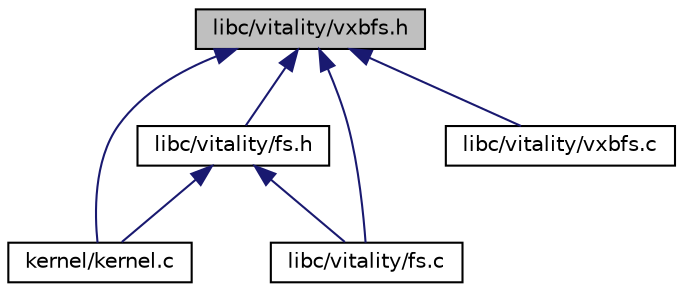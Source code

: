digraph "libc/vitality/vxbfs.h"
{
  edge [fontname="Helvetica",fontsize="10",labelfontname="Helvetica",labelfontsize="10"];
  node [fontname="Helvetica",fontsize="10",shape=record];
  Node3 [label="libc/vitality/vxbfs.h",height=0.2,width=0.4,color="black", fillcolor="grey75", style="filled", fontcolor="black"];
  Node3 -> Node4 [dir="back",color="midnightblue",fontsize="10",style="solid",fontname="Helvetica"];
  Node4 [label="libc/vitality/fs.h",height=0.2,width=0.4,color="black", fillcolor="white", style="filled",URL="$a00146.html"];
  Node4 -> Node5 [dir="back",color="midnightblue",fontsize="10",style="solid",fontname="Helvetica"];
  Node5 [label="kernel/kernel.c",height=0.2,width=0.4,color="black", fillcolor="white", style="filled",URL="$a00062.html"];
  Node4 -> Node6 [dir="back",color="midnightblue",fontsize="10",style="solid",fontname="Helvetica"];
  Node6 [label="libc/vitality/fs.c",height=0.2,width=0.4,color="black", fillcolor="white", style="filled",URL="$a00143.html"];
  Node3 -> Node5 [dir="back",color="midnightblue",fontsize="10",style="solid",fontname="Helvetica"];
  Node3 -> Node6 [dir="back",color="midnightblue",fontsize="10",style="solid",fontname="Helvetica"];
  Node3 -> Node7 [dir="back",color="midnightblue",fontsize="10",style="solid",fontname="Helvetica"];
  Node7 [label="libc/vitality/vxbfs.c",height=0.2,width=0.4,color="black", fillcolor="white", style="filled",URL="$a00197.html"];
}
